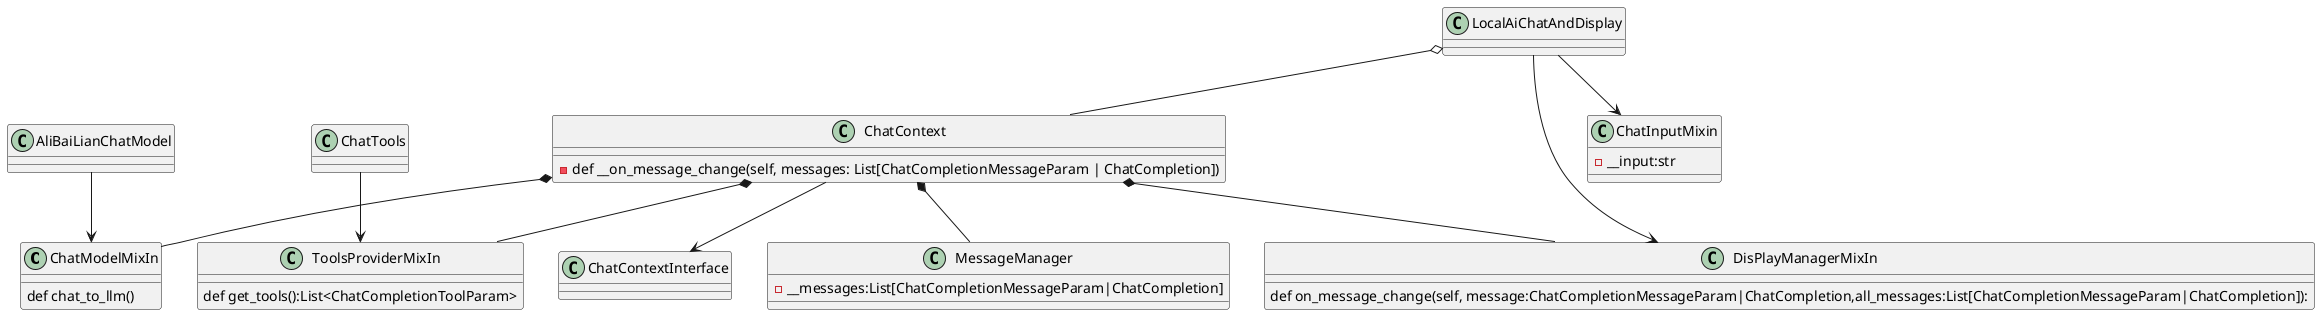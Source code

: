 @startuml
'https://plantuml.com/class-diagram

class ChatModelMixIn{
    def chat_to_llm()
}

class ToolsProviderMixIn{
    def get_tools():List<ChatCompletionToolParam>
}

ChatContext *-- ChatModelMixIn
ChatContext *-- ToolsProviderMixIn
ChatContext *-- MessageManager
class MessageManager{
    - __messages:List[ChatCompletionMessageParam|ChatCompletion]
}

class ChatInputMixin{
    - __input:str
}

class DisPlayManagerMixIn{
    def on_message_change(self, message:ChatCompletionMessageParam|ChatCompletion,all_messages:List[ChatCompletionMessageParam|ChatCompletion]):
}

class ChatContext{
    - def __on_message_change(self, messages: List[ChatCompletionMessageParam | ChatCompletion])

}

class ChatContextInterface{}
ChatContext --> ChatContextInterface
ChatContext *-- DisPlayManagerMixIn
LocalAiChatAndDisplay --> DisPlayManagerMixIn
LocalAiChatAndDisplay --> ChatInputMixin

AliBaiLianChatModel --> ChatModelMixIn
ChatTools --> ToolsProviderMixIn
LocalAiChatAndDisplay o-- ChatContext
@enduml